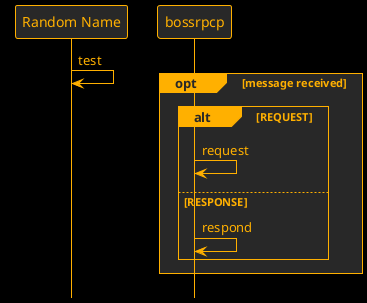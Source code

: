 {
  "sha1": "njp0m9vpchdonj8ksiowckmjp9r6yp4",
  "insertion": {
    "when": "2024-06-06T17:24:18.666Z",
    "url": "https://github.com/plantuml/plantuml/issues/591",
    "user": "plantuml@gmail.com"
  }
}
@startuml
!pragma teoz true

!theme crt-amber
skinparam backgroundColor #000000

participant "Random Name" as foo

hide footbox

foo -> foo : test

& opt message received
    alt REQUEST
        bossrpcp -> bossrpcp : request
    else RESPONSE
        bossrpcp -> bossrpcp : respond
    end
end

@enduml
